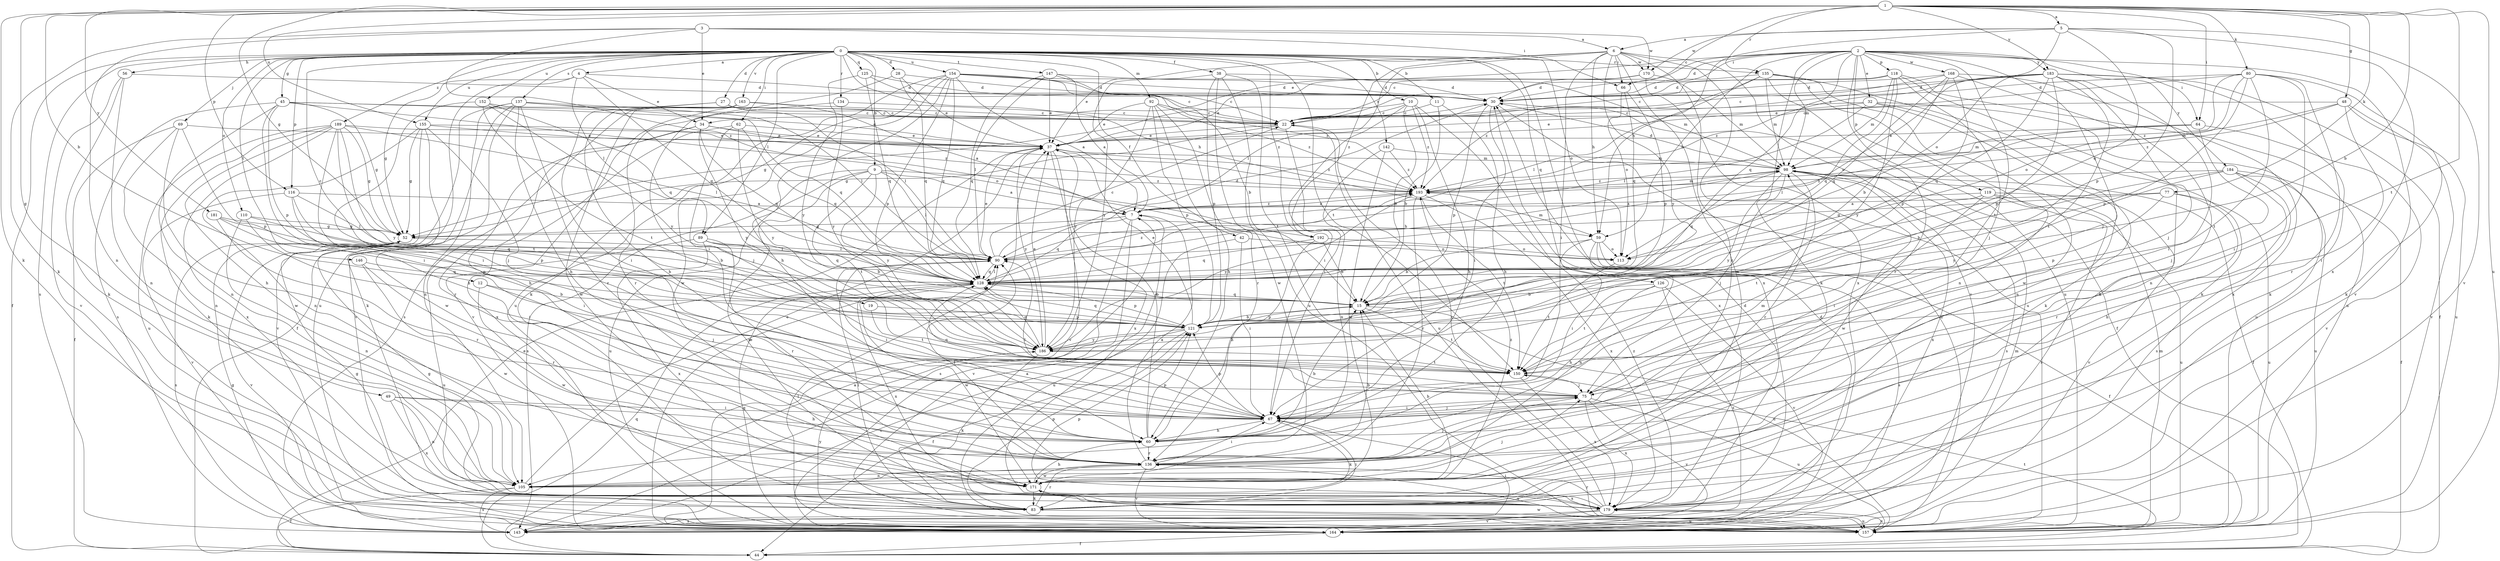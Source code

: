 strict digraph  {
0;
1;
2;
3;
4;
5;
6;
7;
9;
10;
11;
12;
15;
19;
22;
27;
28;
30;
32;
34;
37;
38;
42;
44;
45;
48;
49;
52;
56;
59;
60;
62;
64;
66;
67;
69;
75;
77;
80;
83;
89;
90;
92;
98;
105;
110;
113;
116;
118;
119;
121;
125;
126;
128;
134;
135;
136;
137;
142;
143;
146;
147;
150;
152;
154;
155;
157;
163;
164;
168;
170;
171;
179;
181;
183;
184;
186;
189;
192;
193;
0 -> 4  [label=a];
0 -> 9  [label=b];
0 -> 10  [label=b];
0 -> 11  [label=b];
0 -> 19  [label=c];
0 -> 27  [label=d];
0 -> 28  [label=d];
0 -> 38  [label=f];
0 -> 42  [label=f];
0 -> 44  [label=f];
0 -> 45  [label=g];
0 -> 56  [label=h];
0 -> 59  [label=h];
0 -> 62  [label=i];
0 -> 69  [label=j];
0 -> 89  [label=l];
0 -> 92  [label=m];
0 -> 110  [label=o];
0 -> 113  [label=o];
0 -> 116  [label=p];
0 -> 125  [label=q];
0 -> 126  [label=q];
0 -> 134  [label=r];
0 -> 135  [label=r];
0 -> 137  [label=s];
0 -> 142  [label=s];
0 -> 143  [label=s];
0 -> 146  [label=t];
0 -> 147  [label=t];
0 -> 150  [label=t];
0 -> 152  [label=u];
0 -> 154  [label=u];
0 -> 155  [label=u];
0 -> 163  [label=v];
0 -> 179  [label=x];
0 -> 189  [label=z];
0 -> 192  [label=z];
1 -> 5  [label=a];
1 -> 12  [label=b];
1 -> 15  [label=b];
1 -> 22  [label=c];
1 -> 48  [label=g];
1 -> 49  [label=g];
1 -> 52  [label=g];
1 -> 64  [label=i];
1 -> 77  [label=k];
1 -> 80  [label=k];
1 -> 83  [label=k];
1 -> 116  [label=p];
1 -> 135  [label=r];
1 -> 150  [label=t];
1 -> 155  [label=u];
1 -> 157  [label=u];
1 -> 181  [label=y];
1 -> 183  [label=y];
2 -> 22  [label=c];
2 -> 30  [label=d];
2 -> 32  [label=e];
2 -> 34  [label=e];
2 -> 59  [label=h];
2 -> 64  [label=i];
2 -> 66  [label=i];
2 -> 75  [label=j];
2 -> 83  [label=k];
2 -> 98  [label=m];
2 -> 118  [label=p];
2 -> 119  [label=p];
2 -> 128  [label=q];
2 -> 150  [label=t];
2 -> 157  [label=u];
2 -> 164  [label=v];
2 -> 168  [label=w];
2 -> 183  [label=y];
2 -> 184  [label=y];
3 -> 6  [label=a];
3 -> 34  [label=e];
3 -> 66  [label=i];
3 -> 83  [label=k];
3 -> 105  [label=n];
3 -> 170  [label=w];
3 -> 192  [label=z];
4 -> 30  [label=d];
4 -> 34  [label=e];
4 -> 52  [label=g];
4 -> 89  [label=l];
4 -> 128  [label=q];
4 -> 157  [label=u];
5 -> 6  [label=a];
5 -> 59  [label=h];
5 -> 113  [label=o];
5 -> 121  [label=p];
5 -> 128  [label=q];
5 -> 164  [label=v];
5 -> 170  [label=w];
5 -> 179  [label=x];
6 -> 37  [label=e];
6 -> 59  [label=h];
6 -> 66  [label=i];
6 -> 67  [label=i];
6 -> 90  [label=l];
6 -> 136  [label=r];
6 -> 164  [label=v];
6 -> 170  [label=w];
6 -> 171  [label=w];
6 -> 179  [label=x];
6 -> 186  [label=y];
6 -> 192  [label=z];
7 -> 52  [label=g];
7 -> 59  [label=h];
7 -> 128  [label=q];
7 -> 143  [label=s];
7 -> 164  [label=v];
7 -> 193  [label=z];
9 -> 7  [label=a];
9 -> 90  [label=l];
9 -> 143  [label=s];
9 -> 150  [label=t];
9 -> 157  [label=u];
9 -> 179  [label=x];
9 -> 186  [label=y];
9 -> 193  [label=z];
10 -> 15  [label=b];
10 -> 22  [label=c];
10 -> 52  [label=g];
10 -> 60  [label=h];
10 -> 67  [label=i];
10 -> 179  [label=x];
10 -> 193  [label=z];
11 -> 15  [label=b];
11 -> 22  [label=c];
11 -> 60  [label=h];
12 -> 15  [label=b];
12 -> 75  [label=j];
12 -> 171  [label=w];
15 -> 121  [label=p];
15 -> 128  [label=q];
15 -> 150  [label=t];
15 -> 157  [label=u];
19 -> 121  [label=p];
19 -> 150  [label=t];
22 -> 37  [label=e];
22 -> 52  [label=g];
22 -> 67  [label=i];
22 -> 157  [label=u];
27 -> 22  [label=c];
27 -> 60  [label=h];
27 -> 67  [label=i];
27 -> 90  [label=l];
28 -> 30  [label=d];
28 -> 37  [label=e];
28 -> 67  [label=i];
28 -> 128  [label=q];
30 -> 22  [label=c];
30 -> 44  [label=f];
30 -> 67  [label=i];
30 -> 121  [label=p];
30 -> 157  [label=u];
32 -> 22  [label=c];
32 -> 37  [label=e];
32 -> 83  [label=k];
32 -> 90  [label=l];
32 -> 105  [label=n];
32 -> 157  [label=u];
34 -> 37  [label=e];
34 -> 60  [label=h];
34 -> 128  [label=q];
34 -> 136  [label=r];
34 -> 186  [label=y];
34 -> 193  [label=z];
37 -> 98  [label=m];
37 -> 164  [label=v];
37 -> 179  [label=x];
37 -> 186  [label=y];
37 -> 193  [label=z];
38 -> 30  [label=d];
38 -> 121  [label=p];
38 -> 150  [label=t];
38 -> 157  [label=u];
38 -> 171  [label=w];
38 -> 186  [label=y];
42 -> 67  [label=i];
42 -> 113  [label=o];
42 -> 157  [label=u];
44 -> 7  [label=a];
44 -> 37  [label=e];
44 -> 128  [label=q];
44 -> 150  [label=t];
45 -> 22  [label=c];
45 -> 37  [label=e];
45 -> 52  [label=g];
45 -> 67  [label=i];
45 -> 105  [label=n];
45 -> 113  [label=o];
45 -> 121  [label=p];
45 -> 143  [label=s];
48 -> 22  [label=c];
48 -> 67  [label=i];
48 -> 98  [label=m];
48 -> 157  [label=u];
48 -> 164  [label=v];
48 -> 193  [label=z];
49 -> 60  [label=h];
49 -> 67  [label=i];
49 -> 105  [label=n];
49 -> 179  [label=x];
52 -> 90  [label=l];
52 -> 143  [label=s];
52 -> 164  [label=v];
56 -> 30  [label=d];
56 -> 83  [label=k];
56 -> 105  [label=n];
56 -> 164  [label=v];
59 -> 15  [label=b];
59 -> 44  [label=f];
59 -> 67  [label=i];
59 -> 105  [label=n];
59 -> 113  [label=o];
59 -> 143  [label=s];
60 -> 15  [label=b];
60 -> 37  [label=e];
60 -> 98  [label=m];
60 -> 121  [label=p];
60 -> 136  [label=r];
62 -> 37  [label=e];
62 -> 75  [label=j];
62 -> 128  [label=q];
62 -> 179  [label=x];
62 -> 186  [label=y];
64 -> 37  [label=e];
64 -> 75  [label=j];
64 -> 90  [label=l];
64 -> 98  [label=m];
64 -> 164  [label=v];
66 -> 113  [label=o];
66 -> 121  [label=p];
66 -> 128  [label=q];
67 -> 60  [label=h];
67 -> 75  [label=j];
67 -> 83  [label=k];
67 -> 90  [label=l];
67 -> 121  [label=p];
69 -> 37  [label=e];
69 -> 44  [label=f];
69 -> 60  [label=h];
69 -> 105  [label=n];
69 -> 121  [label=p];
75 -> 67  [label=i];
75 -> 128  [label=q];
75 -> 157  [label=u];
75 -> 164  [label=v];
75 -> 179  [label=x];
77 -> 7  [label=a];
77 -> 52  [label=g];
77 -> 60  [label=h];
77 -> 121  [label=p];
77 -> 157  [label=u];
80 -> 30  [label=d];
80 -> 37  [label=e];
80 -> 67  [label=i];
80 -> 83  [label=k];
80 -> 113  [label=o];
80 -> 121  [label=p];
80 -> 136  [label=r];
80 -> 150  [label=t];
80 -> 193  [label=z];
83 -> 52  [label=g];
83 -> 67  [label=i];
83 -> 90  [label=l];
83 -> 121  [label=p];
83 -> 136  [label=r];
83 -> 157  [label=u];
89 -> 15  [label=b];
89 -> 90  [label=l];
89 -> 128  [label=q];
89 -> 136  [label=r];
89 -> 157  [label=u];
89 -> 179  [label=x];
90 -> 22  [label=c];
90 -> 30  [label=d];
90 -> 37  [label=e];
90 -> 67  [label=i];
90 -> 98  [label=m];
90 -> 128  [label=q];
92 -> 22  [label=c];
92 -> 37  [label=e];
92 -> 60  [label=h];
92 -> 121  [label=p];
92 -> 136  [label=r];
92 -> 186  [label=y];
92 -> 193  [label=z];
98 -> 30  [label=d];
98 -> 44  [label=f];
98 -> 75  [label=j];
98 -> 128  [label=q];
98 -> 136  [label=r];
98 -> 143  [label=s];
98 -> 171  [label=w];
98 -> 179  [label=x];
98 -> 186  [label=y];
98 -> 193  [label=z];
105 -> 37  [label=e];
105 -> 44  [label=f];
105 -> 75  [label=j];
105 -> 143  [label=s];
110 -> 15  [label=b];
110 -> 52  [label=g];
110 -> 67  [label=i];
110 -> 105  [label=n];
113 -> 150  [label=t];
116 -> 7  [label=a];
116 -> 67  [label=i];
116 -> 90  [label=l];
116 -> 121  [label=p];
116 -> 164  [label=v];
118 -> 22  [label=c];
118 -> 30  [label=d];
118 -> 75  [label=j];
118 -> 83  [label=k];
118 -> 98  [label=m];
118 -> 128  [label=q];
118 -> 157  [label=u];
118 -> 186  [label=y];
119 -> 7  [label=a];
119 -> 67  [label=i];
119 -> 143  [label=s];
119 -> 150  [label=t];
119 -> 157  [label=u];
119 -> 164  [label=v];
121 -> 15  [label=b];
121 -> 37  [label=e];
121 -> 44  [label=f];
121 -> 128  [label=q];
121 -> 143  [label=s];
121 -> 186  [label=y];
125 -> 22  [label=c];
125 -> 30  [label=d];
125 -> 128  [label=q];
125 -> 186  [label=y];
126 -> 15  [label=b];
126 -> 60  [label=h];
126 -> 143  [label=s];
126 -> 150  [label=t];
126 -> 164  [label=v];
128 -> 15  [label=b];
128 -> 90  [label=l];
128 -> 121  [label=p];
128 -> 171  [label=w];
128 -> 179  [label=x];
128 -> 193  [label=z];
134 -> 22  [label=c];
134 -> 136  [label=r];
134 -> 186  [label=y];
135 -> 30  [label=d];
135 -> 83  [label=k];
135 -> 90  [label=l];
135 -> 98  [label=m];
135 -> 105  [label=n];
135 -> 136  [label=r];
135 -> 171  [label=w];
135 -> 193  [label=z];
136 -> 7  [label=a];
136 -> 15  [label=b];
136 -> 67  [label=i];
136 -> 75  [label=j];
136 -> 90  [label=l];
136 -> 105  [label=n];
136 -> 157  [label=u];
136 -> 164  [label=v];
136 -> 171  [label=w];
137 -> 22  [label=c];
137 -> 44  [label=f];
137 -> 60  [label=h];
137 -> 83  [label=k];
137 -> 90  [label=l];
137 -> 105  [label=n];
137 -> 128  [label=q];
137 -> 136  [label=r];
137 -> 164  [label=v];
142 -> 98  [label=m];
142 -> 105  [label=n];
142 -> 171  [label=w];
142 -> 193  [label=z];
143 -> 52  [label=g];
143 -> 67  [label=i];
146 -> 128  [label=q];
146 -> 136  [label=r];
146 -> 171  [label=w];
147 -> 7  [label=a];
147 -> 15  [label=b];
147 -> 30  [label=d];
147 -> 37  [label=e];
147 -> 90  [label=l];
147 -> 128  [label=q];
150 -> 75  [label=j];
150 -> 179  [label=x];
152 -> 22  [label=c];
152 -> 67  [label=i];
152 -> 128  [label=q];
152 -> 150  [label=t];
152 -> 186  [label=y];
154 -> 7  [label=a];
154 -> 22  [label=c];
154 -> 30  [label=d];
154 -> 60  [label=h];
154 -> 83  [label=k];
154 -> 98  [label=m];
154 -> 121  [label=p];
154 -> 128  [label=q];
154 -> 157  [label=u];
154 -> 171  [label=w];
154 -> 193  [label=z];
155 -> 37  [label=e];
155 -> 52  [label=g];
155 -> 75  [label=j];
155 -> 105  [label=n];
155 -> 164  [label=v];
155 -> 171  [label=w];
155 -> 193  [label=z];
157 -> 7  [label=a];
157 -> 90  [label=l];
157 -> 98  [label=m];
157 -> 128  [label=q];
157 -> 171  [label=w];
157 -> 179  [label=x];
157 -> 186  [label=y];
163 -> 7  [label=a];
163 -> 22  [label=c];
163 -> 143  [label=s];
163 -> 164  [label=v];
163 -> 171  [label=w];
164 -> 30  [label=d];
164 -> 37  [label=e];
164 -> 44  [label=f];
164 -> 98  [label=m];
168 -> 15  [label=b];
168 -> 22  [label=c];
168 -> 30  [label=d];
168 -> 105  [label=n];
168 -> 121  [label=p];
168 -> 128  [label=q];
168 -> 179  [label=x];
170 -> 30  [label=d];
170 -> 37  [label=e];
170 -> 98  [label=m];
170 -> 157  [label=u];
171 -> 15  [label=b];
171 -> 60  [label=h];
171 -> 83  [label=k];
171 -> 179  [label=x];
171 -> 193  [label=z];
179 -> 22  [label=c];
179 -> 30  [label=d];
179 -> 52  [label=g];
179 -> 121  [label=p];
179 -> 136  [label=r];
179 -> 143  [label=s];
179 -> 157  [label=u];
179 -> 164  [label=v];
179 -> 193  [label=z];
181 -> 52  [label=g];
181 -> 121  [label=p];
181 -> 128  [label=q];
181 -> 136  [label=r];
183 -> 22  [label=c];
183 -> 30  [label=d];
183 -> 44  [label=f];
183 -> 67  [label=i];
183 -> 75  [label=j];
183 -> 83  [label=k];
183 -> 113  [label=o];
183 -> 121  [label=p];
183 -> 128  [label=q];
183 -> 150  [label=t];
183 -> 193  [label=z];
184 -> 15  [label=b];
184 -> 44  [label=f];
184 -> 136  [label=r];
184 -> 143  [label=s];
184 -> 157  [label=u];
184 -> 186  [label=y];
184 -> 193  [label=z];
186 -> 37  [label=e];
186 -> 83  [label=k];
186 -> 128  [label=q];
186 -> 150  [label=t];
189 -> 37  [label=e];
189 -> 52  [label=g];
189 -> 60  [label=h];
189 -> 83  [label=k];
189 -> 90  [label=l];
189 -> 150  [label=t];
189 -> 157  [label=u];
189 -> 171  [label=w];
189 -> 179  [label=x];
189 -> 186  [label=y];
192 -> 15  [label=b];
192 -> 60  [label=h];
192 -> 113  [label=o];
192 -> 128  [label=q];
193 -> 7  [label=a];
193 -> 98  [label=m];
193 -> 136  [label=r];
193 -> 150  [label=t];
193 -> 179  [label=x];
193 -> 186  [label=y];
}
